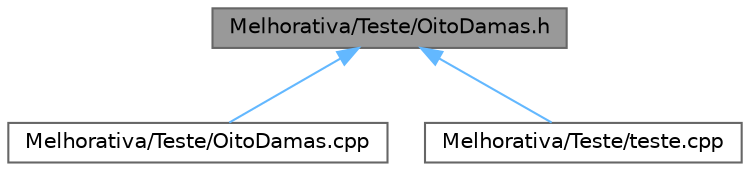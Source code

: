 digraph "Melhorativa/Teste/OitoDamas.h"
{
 // LATEX_PDF_SIZE
  bgcolor="transparent";
  edge [fontname=Helvetica,fontsize=10,labelfontname=Helvetica,labelfontsize=10];
  node [fontname=Helvetica,fontsize=10,shape=box,height=0.2,width=0.4];
  Node1 [id="Node000001",label="Melhorativa/Teste/OitoDamas.h",height=0.2,width=0.4,color="gray40", fillcolor="grey60", style="filled", fontcolor="black",tooltip=" "];
  Node1 -> Node2 [id="edge1_Node000001_Node000002",dir="back",color="steelblue1",style="solid",tooltip=" "];
  Node2 [id="Node000002",label="Melhorativa/Teste/OitoDamas.cpp",height=0.2,width=0.4,color="grey40", fillcolor="white", style="filled",URL="$Melhorativa_2Teste_2OitoDamas_8cpp.html",tooltip=" "];
  Node1 -> Node3 [id="edge2_Node000001_Node000003",dir="back",color="steelblue1",style="solid",tooltip=" "];
  Node3 [id="Node000003",label="Melhorativa/Teste/teste.cpp",height=0.2,width=0.4,color="grey40", fillcolor="white", style="filled",URL="$Melhorativa_2Teste_2teste_8cpp.html",tooltip=" "];
}
